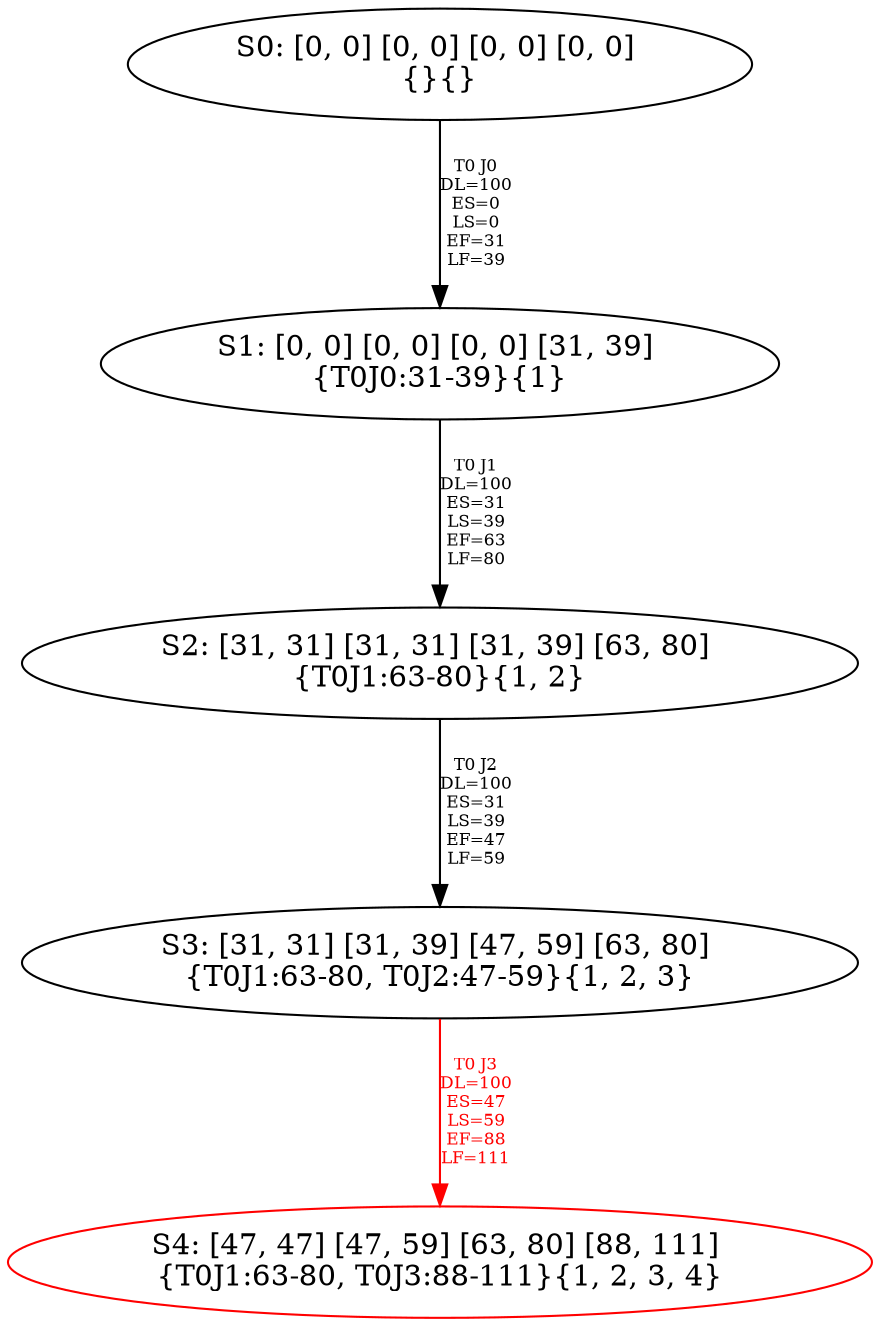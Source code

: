 digraph {
	S0[label="S0: [0, 0] [0, 0] [0, 0] [0, 0] \n{}{}"];
	S1[label="S1: [0, 0] [0, 0] [0, 0] [31, 39] \n{T0J0:31-39}{1}"];
	S2[label="S2: [31, 31] [31, 31] [31, 39] [63, 80] \n{T0J1:63-80}{1, 2}"];
	S3[label="S3: [31, 31] [31, 39] [47, 59] [63, 80] \n{T0J1:63-80, T0J2:47-59}{1, 2, 3}"];
	S4[label="S4: [47, 47] [47, 59] [63, 80] [88, 111] \n{T0J1:63-80, T0J3:88-111}{1, 2, 3, 4}"];
	S0 -> S1[label="T0 J0\nDL=100\nES=0\nLS=0\nEF=31\nLF=39",fontsize=8];
	S1 -> S2[label="T0 J1\nDL=100\nES=31\nLS=39\nEF=63\nLF=80",fontsize=8];
	S2 -> S3[label="T0 J2\nDL=100\nES=31\nLS=39\nEF=47\nLF=59",fontsize=8];
	S3 -> S4[label="T0 J3\nDL=100\nES=47\nLS=59\nEF=88\nLF=111",color=Red,fontcolor=Red,fontsize=8];
S4[color=Red];
}
